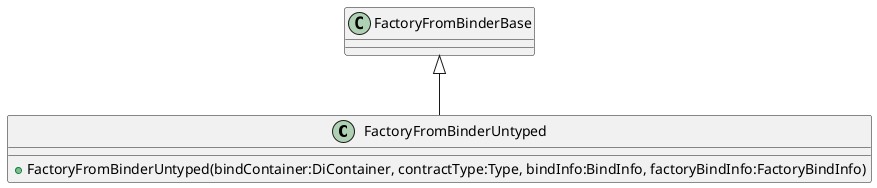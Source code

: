 @startuml
class FactoryFromBinderUntyped {
    + FactoryFromBinderUntyped(bindContainer:DiContainer, contractType:Type, bindInfo:BindInfo, factoryBindInfo:FactoryBindInfo)
}
FactoryFromBinderBase <|-- FactoryFromBinderUntyped
@enduml
